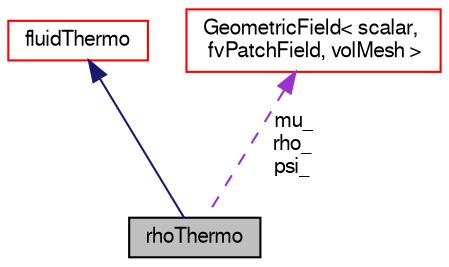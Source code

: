 digraph "rhoThermo"
{
  bgcolor="transparent";
  edge [fontname="FreeSans",fontsize="10",labelfontname="FreeSans",labelfontsize="10"];
  node [fontname="FreeSans",fontsize="10",shape=record];
  Node20 [label="rhoThermo",height=0.2,width=0.4,color="black", fillcolor="grey75", style="filled", fontcolor="black"];
  Node21 -> Node20 [dir="back",color="midnightblue",fontsize="10",style="solid",fontname="FreeSans"];
  Node21 [label="fluidThermo",height=0.2,width=0.4,color="red",URL="$a29758.html",tooltip="Fundamental fluid thermodynamic properties. "];
  Node44 -> Node20 [dir="back",color="darkorchid3",fontsize="10",style="dashed",label=" mu_\nrho_\npsi_" ,fontname="FreeSans"];
  Node44 [label="GeometricField\< scalar,\l fvPatchField, volMesh \>",height=0.2,width=0.4,color="red",URL="$a22434.html"];
}
